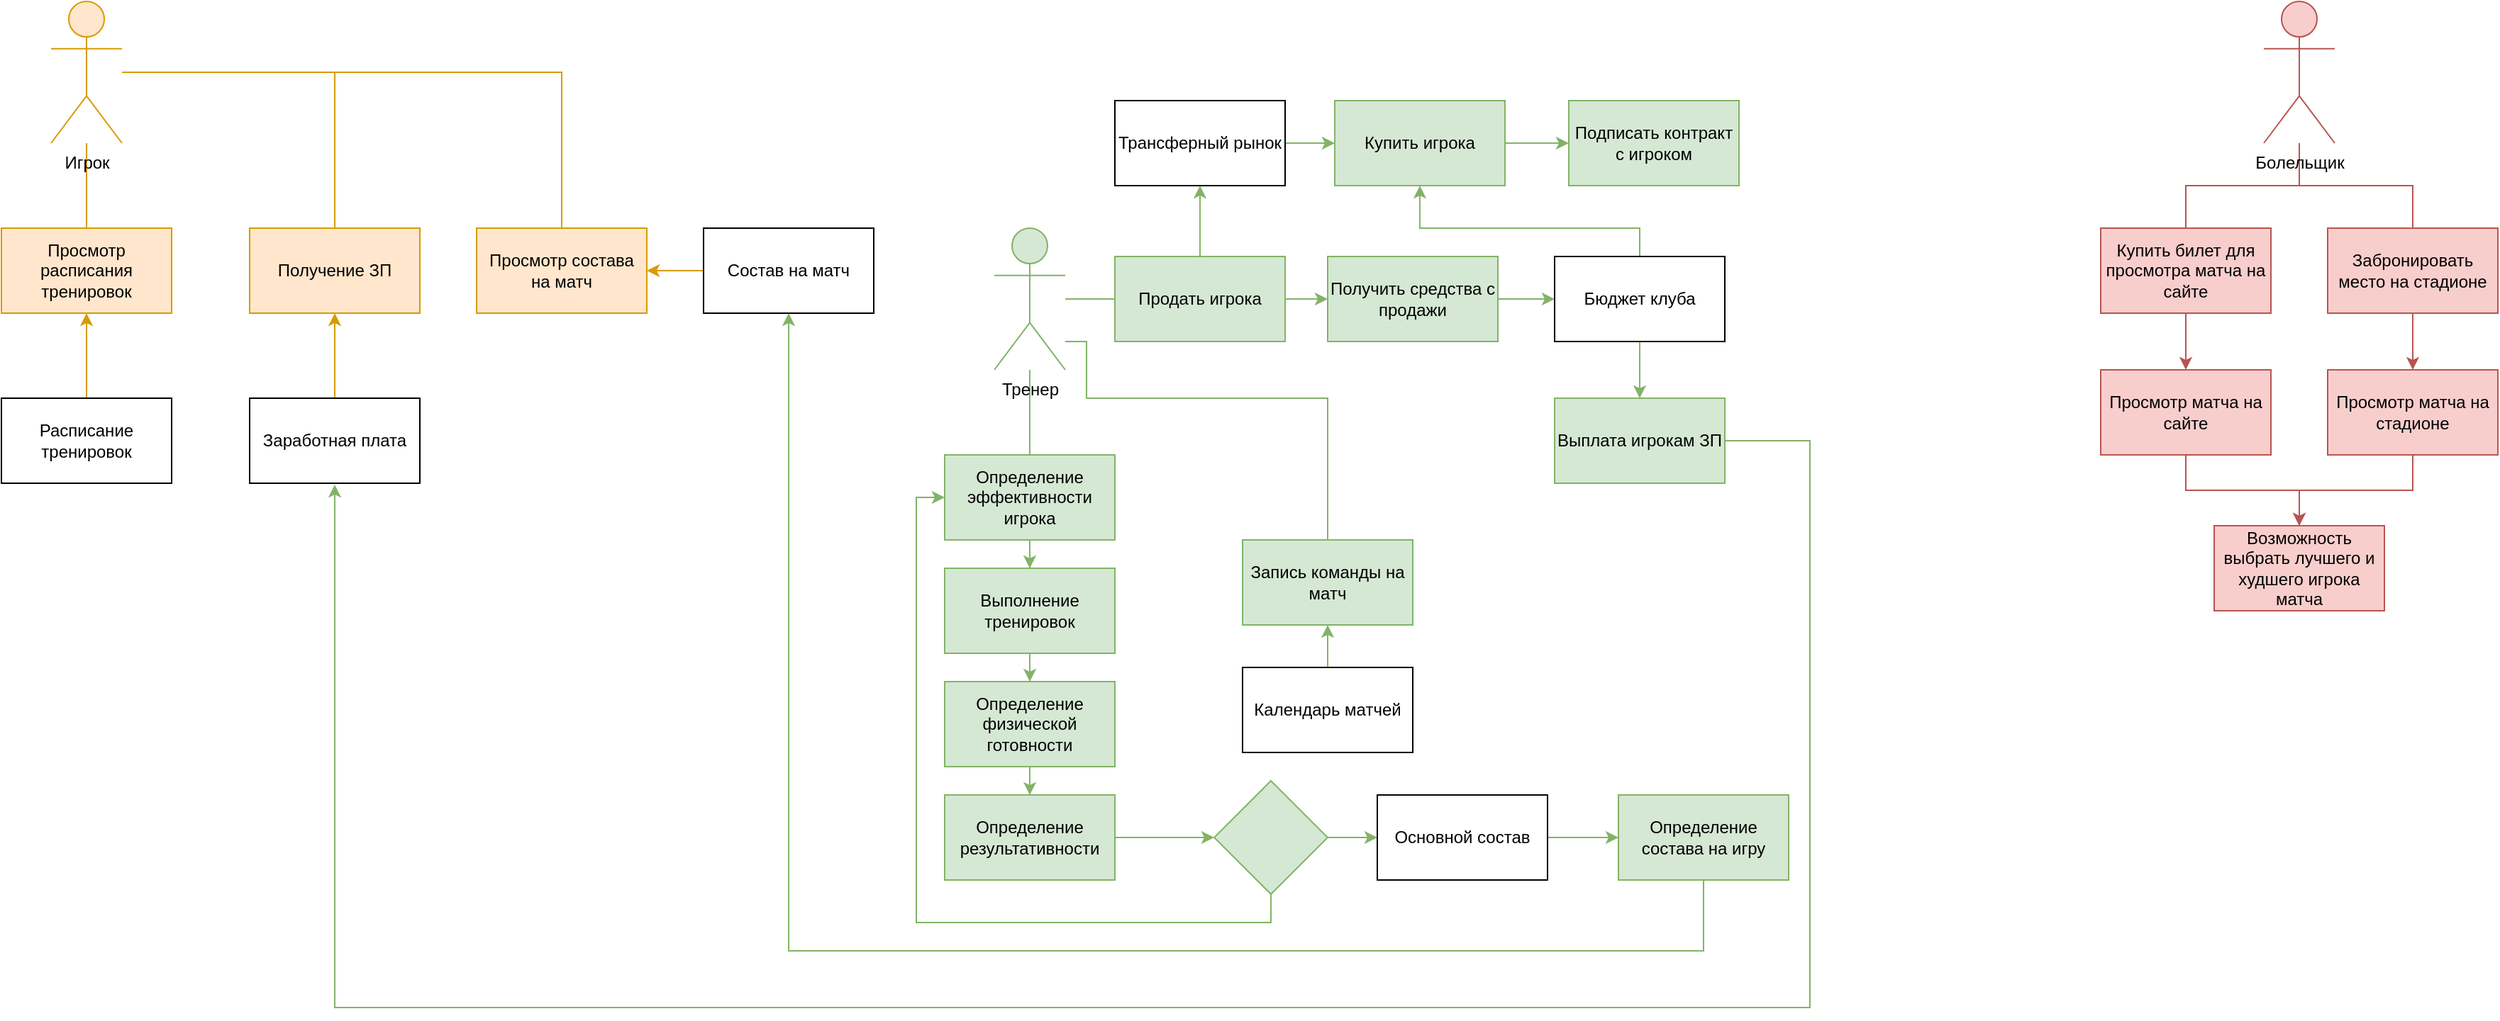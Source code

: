 <mxfile version="15.5.5" type="github">
  <diagram id="C5RBs43oDa-KdzZeNtuy" name="Page-1">
    <mxGraphModel dx="1038" dy="596" grid="1" gridSize="10" guides="1" tooltips="1" connect="1" arrows="1" fold="1" page="1" pageScale="1" pageWidth="300000" pageHeight="300000" math="0" shadow="0">
      <root>
        <mxCell id="WIyWlLk6GJQsqaUBKTNV-0" />
        <mxCell id="WIyWlLk6GJQsqaUBKTNV-1" parent="WIyWlLk6GJQsqaUBKTNV-0" />
        <mxCell id="eOIrUp3XJDV-W28vNHnl-2" style="edgeStyle=orthogonalEdgeStyle;rounded=0;orthogonalLoop=1;jettySize=auto;html=1;entryX=0.5;entryY=0;entryDx=0;entryDy=0;fillColor=#ffe6cc;strokeColor=#d79b00;endArrow=none;endFill=0;" parent="WIyWlLk6GJQsqaUBKTNV-1" source="eOIrUp3XJDV-W28vNHnl-0" target="eOIrUp3XJDV-W28vNHnl-1" edge="1">
          <mxGeometry relative="1" as="geometry" />
        </mxCell>
        <mxCell id="eOIrUp3XJDV-W28vNHnl-8" style="edgeStyle=orthogonalEdgeStyle;rounded=0;orthogonalLoop=1;jettySize=auto;html=1;entryX=0.5;entryY=0;entryDx=0;entryDy=0;fillColor=#ffe6cc;strokeColor=#d79b00;endArrow=none;endFill=0;" parent="WIyWlLk6GJQsqaUBKTNV-1" source="eOIrUp3XJDV-W28vNHnl-0" target="eOIrUp3XJDV-W28vNHnl-5" edge="1">
          <mxGeometry relative="1" as="geometry" />
        </mxCell>
        <mxCell id="eOIrUp3XJDV-W28vNHnl-10" style="edgeStyle=orthogonalEdgeStyle;rounded=0;orthogonalLoop=1;jettySize=auto;html=1;entryX=0.5;entryY=0;entryDx=0;entryDy=0;fillColor=#ffe6cc;strokeColor=#d79b00;endArrow=none;endFill=0;" parent="WIyWlLk6GJQsqaUBKTNV-1" source="eOIrUp3XJDV-W28vNHnl-0" target="eOIrUp3XJDV-W28vNHnl-9" edge="1">
          <mxGeometry relative="1" as="geometry" />
        </mxCell>
        <mxCell id="eOIrUp3XJDV-W28vNHnl-0" value="Игрок" style="shape=umlActor;verticalLabelPosition=bottom;verticalAlign=top;html=1;outlineConnect=0;fillColor=#ffe6cc;strokeColor=#d79b00;" parent="WIyWlLk6GJQsqaUBKTNV-1" vertex="1">
          <mxGeometry x="100" y="40" width="50" height="100" as="geometry" />
        </mxCell>
        <mxCell id="eOIrUp3XJDV-W28vNHnl-1" value="Просмотр расписания тренировок" style="rounded=0;whiteSpace=wrap;html=1;fillColor=#ffe6cc;strokeColor=#d79b00;" parent="WIyWlLk6GJQsqaUBKTNV-1" vertex="1">
          <mxGeometry x="65" y="200" width="120" height="60" as="geometry" />
        </mxCell>
        <mxCell id="eOIrUp3XJDV-W28vNHnl-4" style="edgeStyle=orthogonalEdgeStyle;rounded=0;orthogonalLoop=1;jettySize=auto;html=1;entryX=0.5;entryY=1;entryDx=0;entryDy=0;fillColor=#ffe6cc;strokeColor=#d79b00;" parent="WIyWlLk6GJQsqaUBKTNV-1" source="eOIrUp3XJDV-W28vNHnl-3" target="eOIrUp3XJDV-W28vNHnl-1" edge="1">
          <mxGeometry relative="1" as="geometry" />
        </mxCell>
        <mxCell id="eOIrUp3XJDV-W28vNHnl-3" value="Расписание тренировок" style="rounded=0;whiteSpace=wrap;html=1;" parent="WIyWlLk6GJQsqaUBKTNV-1" vertex="1">
          <mxGeometry x="65" y="320" width="120" height="60" as="geometry" />
        </mxCell>
        <mxCell id="eOIrUp3XJDV-W28vNHnl-5" value="Получение ЗП" style="rounded=0;whiteSpace=wrap;html=1;fillColor=#ffe6cc;strokeColor=#d79b00;" parent="WIyWlLk6GJQsqaUBKTNV-1" vertex="1">
          <mxGeometry x="240" y="200" width="120" height="60" as="geometry" />
        </mxCell>
        <mxCell id="eOIrUp3XJDV-W28vNHnl-7" style="edgeStyle=orthogonalEdgeStyle;rounded=0;orthogonalLoop=1;jettySize=auto;html=1;entryX=0.5;entryY=1;entryDx=0;entryDy=0;fillColor=#ffe6cc;strokeColor=#d79b00;" parent="WIyWlLk6GJQsqaUBKTNV-1" source="eOIrUp3XJDV-W28vNHnl-6" target="eOIrUp3XJDV-W28vNHnl-5" edge="1">
          <mxGeometry relative="1" as="geometry" />
        </mxCell>
        <mxCell id="eOIrUp3XJDV-W28vNHnl-6" value="Заработная плата" style="rounded=0;whiteSpace=wrap;html=1;" parent="WIyWlLk6GJQsqaUBKTNV-1" vertex="1">
          <mxGeometry x="240" y="320" width="120" height="60" as="geometry" />
        </mxCell>
        <mxCell id="eOIrUp3XJDV-W28vNHnl-9" value="Просмотр состава на матч" style="rounded=0;whiteSpace=wrap;html=1;fillColor=#ffe6cc;strokeColor=#d79b00;" parent="WIyWlLk6GJQsqaUBKTNV-1" vertex="1">
          <mxGeometry x="400" y="200" width="120" height="60" as="geometry" />
        </mxCell>
        <mxCell id="eOIrUp3XJDV-W28vNHnl-12" style="edgeStyle=orthogonalEdgeStyle;rounded=0;orthogonalLoop=1;jettySize=auto;html=1;fillColor=#ffe6cc;strokeColor=#d79b00;" parent="WIyWlLk6GJQsqaUBKTNV-1" source="eOIrUp3XJDV-W28vNHnl-11" target="eOIrUp3XJDV-W28vNHnl-9" edge="1">
          <mxGeometry relative="1" as="geometry" />
        </mxCell>
        <mxCell id="eOIrUp3XJDV-W28vNHnl-11" value="Состав на матч" style="rounded=0;whiteSpace=wrap;html=1;" parent="WIyWlLk6GJQsqaUBKTNV-1" vertex="1">
          <mxGeometry x="560" y="200" width="120" height="60" as="geometry" />
        </mxCell>
        <mxCell id="eOIrUp3XJDV-W28vNHnl-16" style="edgeStyle=orthogonalEdgeStyle;rounded=0;orthogonalLoop=1;jettySize=auto;html=1;entryX=0.5;entryY=0;entryDx=0;entryDy=0;fillColor=#d5e8d4;strokeColor=#82b366;endArrow=none;endFill=0;" parent="WIyWlLk6GJQsqaUBKTNV-1" source="eOIrUp3XJDV-W28vNHnl-14" target="eOIrUp3XJDV-W28vNHnl-15" edge="1">
          <mxGeometry relative="1" as="geometry" />
        </mxCell>
        <mxCell id="XGsrUP2sVR3z3tPlqDbo-16" style="edgeStyle=orthogonalEdgeStyle;rounded=0;orthogonalLoop=1;jettySize=auto;html=1;entryX=0;entryY=0.5;entryDx=0;entryDy=0;endArrow=none;endFill=0;fillColor=#d5e8d4;strokeColor=#82b366;" edge="1" parent="WIyWlLk6GJQsqaUBKTNV-1" source="eOIrUp3XJDV-W28vNHnl-14" target="XGsrUP2sVR3z3tPlqDbo-5">
          <mxGeometry relative="1" as="geometry" />
        </mxCell>
        <mxCell id="XGsrUP2sVR3z3tPlqDbo-27" style="edgeStyle=orthogonalEdgeStyle;rounded=0;orthogonalLoop=1;jettySize=auto;html=1;endArrow=none;endFill=0;entryX=0.5;entryY=0;entryDx=0;entryDy=0;fillColor=#d5e8d4;strokeColor=#82b366;" edge="1" parent="WIyWlLk6GJQsqaUBKTNV-1" source="eOIrUp3XJDV-W28vNHnl-14" target="eOIrUp3XJDV-W28vNHnl-29">
          <mxGeometry relative="1" as="geometry">
            <mxPoint x="1020" y="380" as="targetPoint" />
            <Array as="points">
              <mxPoint x="830" y="280" />
              <mxPoint x="830" y="320" />
              <mxPoint x="1000" y="320" />
            </Array>
          </mxGeometry>
        </mxCell>
        <mxCell id="eOIrUp3XJDV-W28vNHnl-14" value="Тренер" style="shape=umlActor;verticalLabelPosition=bottom;verticalAlign=top;html=1;outlineConnect=0;fillColor=#d5e8d4;strokeColor=#82b366;" parent="WIyWlLk6GJQsqaUBKTNV-1" vertex="1">
          <mxGeometry x="765" y="200" width="50" height="100" as="geometry" />
        </mxCell>
        <mxCell id="XGsrUP2sVR3z3tPlqDbo-24" style="edgeStyle=orthogonalEdgeStyle;rounded=0;orthogonalLoop=1;jettySize=auto;html=1;entryX=0.5;entryY=0;entryDx=0;entryDy=0;endArrow=classic;endFill=1;fillColor=#d5e8d4;strokeColor=#82b366;" edge="1" parent="WIyWlLk6GJQsqaUBKTNV-1" source="eOIrUp3XJDV-W28vNHnl-15" target="XGsrUP2sVR3z3tPlqDbo-0">
          <mxGeometry relative="1" as="geometry" />
        </mxCell>
        <mxCell id="eOIrUp3XJDV-W28vNHnl-15" value="Определение эффективности игрока" style="rounded=0;whiteSpace=wrap;html=1;fillColor=#d5e8d4;strokeColor=#82b366;" parent="WIyWlLk6GJQsqaUBKTNV-1" vertex="1">
          <mxGeometry x="730" y="360" width="120" height="60" as="geometry" />
        </mxCell>
        <mxCell id="XGsrUP2sVR3z3tPlqDbo-30" style="edgeStyle=orthogonalEdgeStyle;rounded=0;orthogonalLoop=1;jettySize=auto;html=1;endArrow=classic;endFill=1;entryX=0.5;entryY=1;entryDx=0;entryDy=0;fillColor=#d5e8d4;strokeColor=#82b366;" edge="1" parent="WIyWlLk6GJQsqaUBKTNV-1" source="eOIrUp3XJDV-W28vNHnl-21" target="eOIrUp3XJDV-W28vNHnl-11">
          <mxGeometry relative="1" as="geometry">
            <mxPoint x="447.6" y="270" as="targetPoint" />
            <Array as="points">
              <mxPoint x="1265" y="710" />
              <mxPoint x="620" y="710" />
            </Array>
          </mxGeometry>
        </mxCell>
        <mxCell id="eOIrUp3XJDV-W28vNHnl-21" value="Определение состава на игру" style="rounded=0;whiteSpace=wrap;html=1;fillColor=#d5e8d4;strokeColor=#82b366;" parent="WIyWlLk6GJQsqaUBKTNV-1" vertex="1">
          <mxGeometry x="1205" y="600" width="120" height="60" as="geometry" />
        </mxCell>
        <mxCell id="XGsrUP2sVR3z3tPlqDbo-31" style="edgeStyle=orthogonalEdgeStyle;rounded=0;orthogonalLoop=1;jettySize=auto;html=1;endArrow=classic;endFill=1;fillColor=#d5e8d4;strokeColor=#82b366;" edge="1" parent="WIyWlLk6GJQsqaUBKTNV-1" source="eOIrUp3XJDV-W28vNHnl-25">
          <mxGeometry relative="1" as="geometry">
            <mxPoint x="300" y="381" as="targetPoint" />
            <Array as="points">
              <mxPoint x="1340" y="350" />
              <mxPoint x="1340" y="750" />
              <mxPoint x="300" y="750" />
              <mxPoint x="300" y="381" />
            </Array>
          </mxGeometry>
        </mxCell>
        <mxCell id="eOIrUp3XJDV-W28vNHnl-25" value="Выплата игрокам ЗП" style="rounded=0;whiteSpace=wrap;html=1;fillColor=#d5e8d4;strokeColor=#82b366;" parent="WIyWlLk6GJQsqaUBKTNV-1" vertex="1">
          <mxGeometry x="1160" y="320" width="120" height="60" as="geometry" />
        </mxCell>
        <mxCell id="eOIrUp3XJDV-W28vNHnl-29" value="Запись команды на матч" style="rounded=0;whiteSpace=wrap;html=1;fillColor=#d5e8d4;strokeColor=#82b366;" parent="WIyWlLk6GJQsqaUBKTNV-1" vertex="1">
          <mxGeometry x="940" y="420" width="120" height="60" as="geometry" />
        </mxCell>
        <mxCell id="XGsrUP2sVR3z3tPlqDbo-37" style="edgeStyle=orthogonalEdgeStyle;rounded=0;orthogonalLoop=1;jettySize=auto;html=1;entryX=0.5;entryY=0;entryDx=0;entryDy=0;endArrow=none;endFill=0;fillColor=#f8cecc;strokeColor=#b85450;" edge="1" parent="WIyWlLk6GJQsqaUBKTNV-1" source="eOIrUp3XJDV-W28vNHnl-34" target="XGsrUP2sVR3z3tPlqDbo-32">
          <mxGeometry relative="1" as="geometry" />
        </mxCell>
        <mxCell id="XGsrUP2sVR3z3tPlqDbo-38" style="edgeStyle=orthogonalEdgeStyle;rounded=0;orthogonalLoop=1;jettySize=auto;html=1;endArrow=none;endFill=0;fillColor=#f8cecc;strokeColor=#b85450;" edge="1" parent="WIyWlLk6GJQsqaUBKTNV-1" source="eOIrUp3XJDV-W28vNHnl-34" target="XGsrUP2sVR3z3tPlqDbo-33">
          <mxGeometry relative="1" as="geometry" />
        </mxCell>
        <mxCell id="eOIrUp3XJDV-W28vNHnl-34" value="Болельщик" style="shape=umlActor;verticalLabelPosition=bottom;verticalAlign=top;html=1;outlineConnect=0;fillColor=#f8cecc;strokeColor=#b85450;" parent="WIyWlLk6GJQsqaUBKTNV-1" vertex="1">
          <mxGeometry x="1660" y="40" width="50" height="100" as="geometry" />
        </mxCell>
        <mxCell id="XGsrUP2sVR3z3tPlqDbo-25" style="edgeStyle=orthogonalEdgeStyle;rounded=0;orthogonalLoop=1;jettySize=auto;html=1;entryX=0.5;entryY=0;entryDx=0;entryDy=0;endArrow=classic;endFill=1;fillColor=#d5e8d4;strokeColor=#82b366;" edge="1" parent="WIyWlLk6GJQsqaUBKTNV-1" source="XGsrUP2sVR3z3tPlqDbo-0" target="XGsrUP2sVR3z3tPlqDbo-1">
          <mxGeometry relative="1" as="geometry" />
        </mxCell>
        <mxCell id="XGsrUP2sVR3z3tPlqDbo-0" value="Выполнение тренировок" style="rounded=0;whiteSpace=wrap;html=1;fillColor=#d5e8d4;strokeColor=#82b366;" vertex="1" parent="WIyWlLk6GJQsqaUBKTNV-1">
          <mxGeometry x="730" y="440" width="120" height="60" as="geometry" />
        </mxCell>
        <mxCell id="XGsrUP2sVR3z3tPlqDbo-26" style="edgeStyle=orthogonalEdgeStyle;rounded=0;orthogonalLoop=1;jettySize=auto;html=1;entryX=0.5;entryY=0;entryDx=0;entryDy=0;endArrow=classic;endFill=1;fillColor=#d5e8d4;strokeColor=#82b366;" edge="1" parent="WIyWlLk6GJQsqaUBKTNV-1" source="XGsrUP2sVR3z3tPlqDbo-1" target="XGsrUP2sVR3z3tPlqDbo-2">
          <mxGeometry relative="1" as="geometry" />
        </mxCell>
        <mxCell id="XGsrUP2sVR3z3tPlqDbo-1" value="Определение физической готовности" style="rounded=0;whiteSpace=wrap;html=1;fillColor=#d5e8d4;strokeColor=#82b366;" vertex="1" parent="WIyWlLk6GJQsqaUBKTNV-1">
          <mxGeometry x="730" y="520" width="120" height="60" as="geometry" />
        </mxCell>
        <mxCell id="XGsrUP2sVR3z3tPlqDbo-10" style="edgeStyle=orthogonalEdgeStyle;rounded=0;orthogonalLoop=1;jettySize=auto;html=1;entryX=0;entryY=0.5;entryDx=0;entryDy=0;endArrow=classic;endFill=1;fillColor=#d5e8d4;strokeColor=#82b366;" edge="1" parent="WIyWlLk6GJQsqaUBKTNV-1" source="XGsrUP2sVR3z3tPlqDbo-2" target="XGsrUP2sVR3z3tPlqDbo-9">
          <mxGeometry relative="1" as="geometry" />
        </mxCell>
        <mxCell id="XGsrUP2sVR3z3tPlqDbo-2" value="Определение результативности" style="rounded=0;whiteSpace=wrap;html=1;fillColor=#d5e8d4;strokeColor=#82b366;" vertex="1" parent="WIyWlLk6GJQsqaUBKTNV-1">
          <mxGeometry x="730" y="600" width="120" height="60" as="geometry" />
        </mxCell>
        <mxCell id="XGsrUP2sVR3z3tPlqDbo-21" style="edgeStyle=orthogonalEdgeStyle;rounded=0;orthogonalLoop=1;jettySize=auto;html=1;entryX=0;entryY=0.5;entryDx=0;entryDy=0;endArrow=classic;endFill=1;fillColor=#d5e8d4;strokeColor=#82b366;" edge="1" parent="WIyWlLk6GJQsqaUBKTNV-1" source="XGsrUP2sVR3z3tPlqDbo-3" target="XGsrUP2sVR3z3tPlqDbo-4">
          <mxGeometry relative="1" as="geometry" />
        </mxCell>
        <mxCell id="XGsrUP2sVR3z3tPlqDbo-3" value="Купить игрока" style="rounded=0;whiteSpace=wrap;html=1;fillColor=#d5e8d4;strokeColor=#82b366;" vertex="1" parent="WIyWlLk6GJQsqaUBKTNV-1">
          <mxGeometry x="1005" y="110" width="120" height="60" as="geometry" />
        </mxCell>
        <mxCell id="XGsrUP2sVR3z3tPlqDbo-4" value="Подписать контракт с игроком" style="rounded=0;whiteSpace=wrap;html=1;fillColor=#d5e8d4;strokeColor=#82b366;" vertex="1" parent="WIyWlLk6GJQsqaUBKTNV-1">
          <mxGeometry x="1170" y="110" width="120" height="60" as="geometry" />
        </mxCell>
        <mxCell id="XGsrUP2sVR3z3tPlqDbo-17" style="edgeStyle=orthogonalEdgeStyle;rounded=0;orthogonalLoop=1;jettySize=auto;html=1;entryX=0;entryY=0.5;entryDx=0;entryDy=0;endArrow=classic;endFill=1;fillColor=#d5e8d4;strokeColor=#82b366;" edge="1" parent="WIyWlLk6GJQsqaUBKTNV-1" source="XGsrUP2sVR3z3tPlqDbo-5" target="XGsrUP2sVR3z3tPlqDbo-6">
          <mxGeometry relative="1" as="geometry" />
        </mxCell>
        <mxCell id="XGsrUP2sVR3z3tPlqDbo-19" style="edgeStyle=orthogonalEdgeStyle;rounded=0;orthogonalLoop=1;jettySize=auto;html=1;entryX=0.5;entryY=1;entryDx=0;entryDy=0;endArrow=classic;endFill=1;fillColor=#d5e8d4;strokeColor=#82b366;" edge="1" parent="WIyWlLk6GJQsqaUBKTNV-1" source="XGsrUP2sVR3z3tPlqDbo-5" target="XGsrUP2sVR3z3tPlqDbo-8">
          <mxGeometry relative="1" as="geometry" />
        </mxCell>
        <mxCell id="XGsrUP2sVR3z3tPlqDbo-5" value="Продать игрока" style="rounded=0;whiteSpace=wrap;html=1;fillColor=#d5e8d4;strokeColor=#82b366;" vertex="1" parent="WIyWlLk6GJQsqaUBKTNV-1">
          <mxGeometry x="850" y="220" width="120" height="60" as="geometry" />
        </mxCell>
        <mxCell id="XGsrUP2sVR3z3tPlqDbo-18" style="edgeStyle=orthogonalEdgeStyle;rounded=0;orthogonalLoop=1;jettySize=auto;html=1;entryX=0;entryY=0.5;entryDx=0;entryDy=0;endArrow=classic;endFill=1;fillColor=#d5e8d4;strokeColor=#82b366;" edge="1" parent="WIyWlLk6GJQsqaUBKTNV-1" source="XGsrUP2sVR3z3tPlqDbo-6" target="XGsrUP2sVR3z3tPlqDbo-7">
          <mxGeometry relative="1" as="geometry" />
        </mxCell>
        <mxCell id="XGsrUP2sVR3z3tPlqDbo-6" value="Получить средства с продажи" style="rounded=0;whiteSpace=wrap;html=1;fillColor=#d5e8d4;strokeColor=#82b366;" vertex="1" parent="WIyWlLk6GJQsqaUBKTNV-1">
          <mxGeometry x="1000" y="220" width="120" height="60" as="geometry" />
        </mxCell>
        <mxCell id="XGsrUP2sVR3z3tPlqDbo-22" style="edgeStyle=orthogonalEdgeStyle;rounded=0;orthogonalLoop=1;jettySize=auto;html=1;entryX=0.5;entryY=1;entryDx=0;entryDy=0;endArrow=classic;endFill=1;fillColor=#d5e8d4;strokeColor=#82b366;" edge="1" parent="WIyWlLk6GJQsqaUBKTNV-1" source="XGsrUP2sVR3z3tPlqDbo-7" target="XGsrUP2sVR3z3tPlqDbo-3">
          <mxGeometry relative="1" as="geometry">
            <Array as="points">
              <mxPoint x="1220" y="200" />
              <mxPoint x="1065" y="200" />
            </Array>
          </mxGeometry>
        </mxCell>
        <mxCell id="XGsrUP2sVR3z3tPlqDbo-23" style="edgeStyle=orthogonalEdgeStyle;rounded=0;orthogonalLoop=1;jettySize=auto;html=1;entryX=0.5;entryY=0;entryDx=0;entryDy=0;endArrow=classic;endFill=1;fillColor=#d5e8d4;strokeColor=#82b366;" edge="1" parent="WIyWlLk6GJQsqaUBKTNV-1" source="XGsrUP2sVR3z3tPlqDbo-7" target="eOIrUp3XJDV-W28vNHnl-25">
          <mxGeometry relative="1" as="geometry" />
        </mxCell>
        <mxCell id="XGsrUP2sVR3z3tPlqDbo-7" value="Бюджет клуба" style="rounded=0;whiteSpace=wrap;html=1;" vertex="1" parent="WIyWlLk6GJQsqaUBKTNV-1">
          <mxGeometry x="1160" y="220" width="120" height="60" as="geometry" />
        </mxCell>
        <mxCell id="XGsrUP2sVR3z3tPlqDbo-20" style="edgeStyle=orthogonalEdgeStyle;rounded=0;orthogonalLoop=1;jettySize=auto;html=1;entryX=0;entryY=0.5;entryDx=0;entryDy=0;endArrow=classic;endFill=1;fillColor=#d5e8d4;strokeColor=#82b366;" edge="1" parent="WIyWlLk6GJQsqaUBKTNV-1" source="XGsrUP2sVR3z3tPlqDbo-8" target="XGsrUP2sVR3z3tPlqDbo-3">
          <mxGeometry relative="1" as="geometry" />
        </mxCell>
        <mxCell id="XGsrUP2sVR3z3tPlqDbo-8" value="Трансферный рынок" style="rounded=0;whiteSpace=wrap;html=1;" vertex="1" parent="WIyWlLk6GJQsqaUBKTNV-1">
          <mxGeometry x="850" y="110" width="120" height="60" as="geometry" />
        </mxCell>
        <mxCell id="XGsrUP2sVR3z3tPlqDbo-12" style="edgeStyle=orthogonalEdgeStyle;rounded=0;orthogonalLoop=1;jettySize=auto;html=1;entryX=0;entryY=0.5;entryDx=0;entryDy=0;endArrow=classic;endFill=1;fillColor=#d5e8d4;strokeColor=#82b366;" edge="1" parent="WIyWlLk6GJQsqaUBKTNV-1" source="XGsrUP2sVR3z3tPlqDbo-9" target="XGsrUP2sVR3z3tPlqDbo-11">
          <mxGeometry relative="1" as="geometry" />
        </mxCell>
        <mxCell id="XGsrUP2sVR3z3tPlqDbo-13" style="edgeStyle=orthogonalEdgeStyle;rounded=0;orthogonalLoop=1;jettySize=auto;html=1;entryX=0;entryY=0.5;entryDx=0;entryDy=0;endArrow=classic;endFill=1;fillColor=#d5e8d4;strokeColor=#82b366;" edge="1" parent="WIyWlLk6GJQsqaUBKTNV-1" source="XGsrUP2sVR3z3tPlqDbo-9" target="eOIrUp3XJDV-W28vNHnl-15">
          <mxGeometry relative="1" as="geometry">
            <Array as="points">
              <mxPoint x="960" y="690" />
              <mxPoint x="710" y="690" />
              <mxPoint x="710" y="390" />
            </Array>
          </mxGeometry>
        </mxCell>
        <mxCell id="XGsrUP2sVR3z3tPlqDbo-9" value="" style="rhombus;whiteSpace=wrap;html=1;fillColor=#d5e8d4;strokeColor=#82b366;" vertex="1" parent="WIyWlLk6GJQsqaUBKTNV-1">
          <mxGeometry x="920" y="590" width="80" height="80" as="geometry" />
        </mxCell>
        <mxCell id="XGsrUP2sVR3z3tPlqDbo-14" style="edgeStyle=orthogonalEdgeStyle;rounded=0;orthogonalLoop=1;jettySize=auto;html=1;entryX=0;entryY=0.5;entryDx=0;entryDy=0;endArrow=classic;endFill=1;fillColor=#d5e8d4;strokeColor=#82b366;" edge="1" parent="WIyWlLk6GJQsqaUBKTNV-1" source="XGsrUP2sVR3z3tPlqDbo-11" target="eOIrUp3XJDV-W28vNHnl-21">
          <mxGeometry relative="1" as="geometry" />
        </mxCell>
        <mxCell id="XGsrUP2sVR3z3tPlqDbo-11" value="Основной состав" style="rounded=0;whiteSpace=wrap;html=1;" vertex="1" parent="WIyWlLk6GJQsqaUBKTNV-1">
          <mxGeometry x="1035" y="600" width="120" height="60" as="geometry" />
        </mxCell>
        <mxCell id="XGsrUP2sVR3z3tPlqDbo-29" style="edgeStyle=orthogonalEdgeStyle;rounded=0;orthogonalLoop=1;jettySize=auto;html=1;entryX=0.5;entryY=1;entryDx=0;entryDy=0;endArrow=classic;endFill=1;fillColor=#d5e8d4;strokeColor=#82b366;" edge="1" parent="WIyWlLk6GJQsqaUBKTNV-1" source="XGsrUP2sVR3z3tPlqDbo-28" target="eOIrUp3XJDV-W28vNHnl-29">
          <mxGeometry relative="1" as="geometry" />
        </mxCell>
        <mxCell id="XGsrUP2sVR3z3tPlqDbo-28" value="Календарь матчей" style="rounded=0;whiteSpace=wrap;html=1;" vertex="1" parent="WIyWlLk6GJQsqaUBKTNV-1">
          <mxGeometry x="940" y="510" width="120" height="60" as="geometry" />
        </mxCell>
        <mxCell id="XGsrUP2sVR3z3tPlqDbo-40" style="edgeStyle=orthogonalEdgeStyle;rounded=0;orthogonalLoop=1;jettySize=auto;html=1;entryX=0.5;entryY=0;entryDx=0;entryDy=0;endArrow=classic;endFill=1;fillColor=#f8cecc;strokeColor=#b85450;" edge="1" parent="WIyWlLk6GJQsqaUBKTNV-1" source="XGsrUP2sVR3z3tPlqDbo-32" target="XGsrUP2sVR3z3tPlqDbo-34">
          <mxGeometry relative="1" as="geometry" />
        </mxCell>
        <mxCell id="XGsrUP2sVR3z3tPlqDbo-32" value="Купить билет для просмотра матча на сайте" style="rounded=0;whiteSpace=wrap;html=1;fillColor=#f8cecc;strokeColor=#b85450;" vertex="1" parent="WIyWlLk6GJQsqaUBKTNV-1">
          <mxGeometry x="1545" y="200" width="120" height="60" as="geometry" />
        </mxCell>
        <mxCell id="XGsrUP2sVR3z3tPlqDbo-39" style="edgeStyle=orthogonalEdgeStyle;rounded=0;orthogonalLoop=1;jettySize=auto;html=1;entryX=0.5;entryY=0;entryDx=0;entryDy=0;endArrow=classic;endFill=1;fillColor=#f8cecc;strokeColor=#b85450;" edge="1" parent="WIyWlLk6GJQsqaUBKTNV-1" source="XGsrUP2sVR3z3tPlqDbo-33" target="XGsrUP2sVR3z3tPlqDbo-35">
          <mxGeometry relative="1" as="geometry" />
        </mxCell>
        <mxCell id="XGsrUP2sVR3z3tPlqDbo-33" value="Забронировать место на стадионе" style="rounded=0;whiteSpace=wrap;html=1;fillColor=#f8cecc;strokeColor=#b85450;" vertex="1" parent="WIyWlLk6GJQsqaUBKTNV-1">
          <mxGeometry x="1705" y="200" width="120" height="60" as="geometry" />
        </mxCell>
        <mxCell id="XGsrUP2sVR3z3tPlqDbo-43" style="edgeStyle=orthogonalEdgeStyle;rounded=0;orthogonalLoop=1;jettySize=auto;html=1;endArrow=classic;endFill=1;entryX=0.5;entryY=0;entryDx=0;entryDy=0;fillColor=#f8cecc;strokeColor=#b85450;" edge="1" parent="WIyWlLk6GJQsqaUBKTNV-1" source="XGsrUP2sVR3z3tPlqDbo-34" target="XGsrUP2sVR3z3tPlqDbo-36">
          <mxGeometry relative="1" as="geometry">
            <mxPoint x="1690" y="410" as="targetPoint" />
          </mxGeometry>
        </mxCell>
        <mxCell id="XGsrUP2sVR3z3tPlqDbo-34" value="Просмотр матча на сайте" style="rounded=0;whiteSpace=wrap;html=1;fillColor=#f8cecc;strokeColor=#b85450;" vertex="1" parent="WIyWlLk6GJQsqaUBKTNV-1">
          <mxGeometry x="1545" y="300" width="120" height="60" as="geometry" />
        </mxCell>
        <mxCell id="XGsrUP2sVR3z3tPlqDbo-41" style="edgeStyle=orthogonalEdgeStyle;rounded=0;orthogonalLoop=1;jettySize=auto;html=1;entryX=0.5;entryY=0;entryDx=0;entryDy=0;endArrow=classic;endFill=1;fillColor=#f8cecc;strokeColor=#b85450;" edge="1" parent="WIyWlLk6GJQsqaUBKTNV-1" source="XGsrUP2sVR3z3tPlqDbo-35" target="XGsrUP2sVR3z3tPlqDbo-36">
          <mxGeometry relative="1" as="geometry" />
        </mxCell>
        <mxCell id="XGsrUP2sVR3z3tPlqDbo-35" value="Просмотр матча на стадионе" style="rounded=0;whiteSpace=wrap;html=1;fillColor=#f8cecc;strokeColor=#b85450;" vertex="1" parent="WIyWlLk6GJQsqaUBKTNV-1">
          <mxGeometry x="1705" y="300" width="120" height="60" as="geometry" />
        </mxCell>
        <mxCell id="XGsrUP2sVR3z3tPlqDbo-36" value="Возможность выбрать лучшего и худшего игрока матча" style="rounded=0;whiteSpace=wrap;html=1;fillColor=#f8cecc;strokeColor=#b85450;" vertex="1" parent="WIyWlLk6GJQsqaUBKTNV-1">
          <mxGeometry x="1625" y="410" width="120" height="60" as="geometry" />
        </mxCell>
      </root>
    </mxGraphModel>
  </diagram>
</mxfile>
